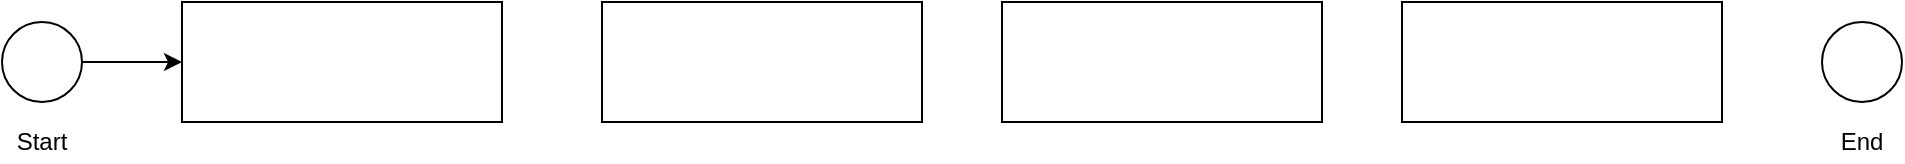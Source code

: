 <mxfile version="12.9.6" type="github">
  <diagram name="Page-1" id="74e2e168-ea6b-b213-b513-2b3c1d86103e">
    <mxGraphModel dx="1038" dy="575" grid="1" gridSize="10" guides="1" tooltips="1" connect="1" arrows="1" fold="1" page="1" pageScale="1" pageWidth="1100" pageHeight="850" background="#ffffff" math="0" shadow="0">
      <root>
        <mxCell id="0" />
        <mxCell id="1" parent="0" />
        <mxCell id="h9ObnwM4JFQ_jB0peWJt-11" style="edgeStyle=orthogonalEdgeStyle;rounded=0;orthogonalLoop=1;jettySize=auto;html=1;exitX=1;exitY=0.5;exitDx=0;exitDy=0;entryX=0;entryY=0.5;entryDx=0;entryDy=0;" edge="1" parent="1" source="h9ObnwM4JFQ_jB0peWJt-1" target="h9ObnwM4JFQ_jB0peWJt-2">
          <mxGeometry relative="1" as="geometry" />
        </mxCell>
        <mxCell id="h9ObnwM4JFQ_jB0peWJt-1" value="" style="ellipse;whiteSpace=wrap;html=1;aspect=fixed;" vertex="1" parent="1">
          <mxGeometry x="50" y="300" width="40" height="40" as="geometry" />
        </mxCell>
        <mxCell id="h9ObnwM4JFQ_jB0peWJt-2" value="" style="rounded=0;whiteSpace=wrap;html=1;" vertex="1" parent="1">
          <mxGeometry x="140" y="290" width="160" height="60" as="geometry" />
        </mxCell>
        <mxCell id="h9ObnwM4JFQ_jB0peWJt-3" value="" style="rounded=0;whiteSpace=wrap;html=1;" vertex="1" parent="1">
          <mxGeometry x="350" y="290" width="160" height="60" as="geometry" />
        </mxCell>
        <mxCell id="h9ObnwM4JFQ_jB0peWJt-4" value="" style="rounded=0;whiteSpace=wrap;html=1;" vertex="1" parent="1">
          <mxGeometry x="550" y="290" width="160" height="60" as="geometry" />
        </mxCell>
        <mxCell id="h9ObnwM4JFQ_jB0peWJt-5" value="" style="rounded=0;whiteSpace=wrap;html=1;" vertex="1" parent="1">
          <mxGeometry x="750" y="290" width="160" height="60" as="geometry" />
        </mxCell>
        <mxCell id="h9ObnwM4JFQ_jB0peWJt-6" value="" style="ellipse;whiteSpace=wrap;html=1;aspect=fixed;" vertex="1" parent="1">
          <mxGeometry x="960" y="300" width="40" height="40" as="geometry" />
        </mxCell>
        <mxCell id="h9ObnwM4JFQ_jB0peWJt-9" value="Start" style="text;html=1;strokeColor=none;fillColor=none;align=center;verticalAlign=middle;whiteSpace=wrap;rounded=0;" vertex="1" parent="1">
          <mxGeometry x="50" y="350" width="40" height="20" as="geometry" />
        </mxCell>
        <mxCell id="h9ObnwM4JFQ_jB0peWJt-10" value="End" style="text;html=1;strokeColor=none;fillColor=none;align=center;verticalAlign=middle;whiteSpace=wrap;rounded=0;" vertex="1" parent="1">
          <mxGeometry x="960" y="350" width="40" height="20" as="geometry" />
        </mxCell>
      </root>
    </mxGraphModel>
  </diagram>
</mxfile>
